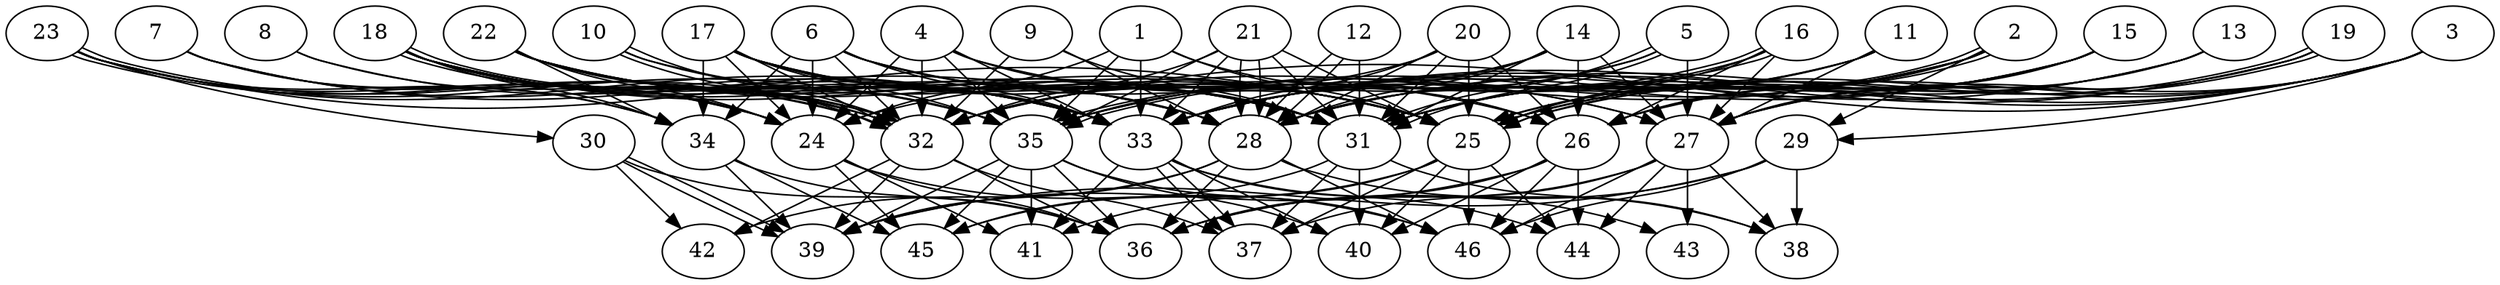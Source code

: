 // DAG (tier=3-complex, mode=compute, n=46, ccr=0.485, fat=0.819, density=0.774, regular=0.318, jump=0.342, mindata=1048576, maxdata=16777216)
// DAG automatically generated by daggen at Sun Aug 24 16:33:34 2025
// /home/ermia/Project/Environments/daggen/bin/daggen --dot --ccr 0.485 --fat 0.819 --regular 0.318 --density 0.774 --jump 0.342 --mindata 1048576 --maxdata 16777216 -n 46 
digraph G {
  1 [size="132494515214598800", alpha="0.11", expect_size="66247257607299400"]
  1 -> 24 [size ="145798713049088"]
  1 -> 25 [size ="145798713049088"]
  1 -> 26 [size ="145798713049088"]
  1 -> 33 [size ="145798713049088"]
  1 -> 35 [size ="145798713049088"]
  2 [size="40151381100884456", alpha="0.05", expect_size="20075690550442228"]
  2 -> 25 [size ="706158264320000"]
  2 -> 25 [size ="706158264320000"]
  2 -> 26 [size ="706158264320000"]
  2 -> 29 [size ="706158264320000"]
  2 -> 31 [size ="706158264320000"]
  2 -> 32 [size ="706158264320000"]
  2 -> 35 [size ="706158264320000"]
  3 [size="1581378131676889344", alpha="0.16", expect_size="790689065838444672"]
  3 -> 25 [size ="641812473577472"]
  3 -> 26 [size ="641812473577472"]
  3 -> 27 [size ="641812473577472"]
  3 -> 28 [size ="641812473577472"]
  3 -> 29 [size ="641812473577472"]
  3 -> 32 [size ="641812473577472"]
  3 -> 33 [size ="641812473577472"]
  4 [size="4211094136335368192000", alpha="0.08", expect_size="2105547068167684096000"]
  4 -> 24 [size ="2086187250483200"]
  4 -> 27 [size ="2086187250483200"]
  4 -> 31 [size ="2086187250483200"]
  4 -> 32 [size ="2086187250483200"]
  4 -> 33 [size ="2086187250483200"]
  4 -> 35 [size ="2086187250483200"]
  5 [size="3118939610089298", alpha="0.05", expect_size="1559469805044649"]
  5 -> 27 [size ="49983361384448"]
  5 -> 31 [size ="49983361384448"]
  5 -> 31 [size ="49983361384448"]
  5 -> 32 [size ="49983361384448"]
  5 -> 33 [size ="49983361384448"]
  6 [size="35098616738089504", alpha="0.12", expect_size="17549308369044752"]
  6 -> 24 [size ="1050013337649152"]
  6 -> 25 [size ="1050013337649152"]
  6 -> 27 [size ="1050013337649152"]
  6 -> 31 [size ="1050013337649152"]
  6 -> 32 [size ="1050013337649152"]
  6 -> 33 [size ="1050013337649152"]
  6 -> 34 [size ="1050013337649152"]
  7 [size="24913879701802320", alpha="0.02", expect_size="12456939850901160"]
  7 -> 24 [size ="1967798456680448"]
  7 -> 28 [size ="1967798456680448"]
  7 -> 33 [size ="1967798456680448"]
  7 -> 34 [size ="1967798456680448"]
  8 [size="2361326513635573760", alpha="0.16", expect_size="1180663256817786880"]
  8 -> 32 [size ="844069798412288"]
  8 -> 33 [size ="844069798412288"]
  9 [size="42388809421160448000", alpha="0.14", expect_size="21194404710580224000"]
  9 -> 28 [size ="97257730867200"]
  9 -> 31 [size ="97257730867200"]
  9 -> 32 [size ="97257730867200"]
  10 [size="8155956178421320", alpha="0.01", expect_size="4077978089210660"]
  10 -> 25 [size ="806793240379392"]
  10 -> 32 [size ="806793240379392"]
  10 -> 32 [size ="806793240379392"]
  10 -> 33 [size ="806793240379392"]
  11 [size="2161530210899147264", alpha="0.16", expect_size="1080765105449573632"]
  11 -> 27 [size ="1653340287008768"]
  11 -> 28 [size ="1653340287008768"]
  11 -> 31 [size ="1653340287008768"]
  11 -> 33 [size ="1653340287008768"]
  12 [size="179619989421031424000", alpha="0.08", expect_size="89809994710515712000"]
  12 -> 28 [size ="254678977740800"]
  12 -> 28 [size ="254678977740800"]
  12 -> 31 [size ="254678977740800"]
  13 [size="11916838871608844", alpha="0.19", expect_size="5958419435804422"]
  13 -> 25 [size ="259415361978368"]
  13 -> 27 [size ="259415361978368"]
  13 -> 31 [size ="259415361978368"]
  13 -> 33 [size ="259415361978368"]
  14 [size="1944797782046432", alpha="0.01", expect_size="972398891023216"]
  14 -> 24 [size ="77677243400192"]
  14 -> 26 [size ="77677243400192"]
  14 -> 27 [size ="77677243400192"]
  14 -> 28 [size ="77677243400192"]
  14 -> 31 [size ="77677243400192"]
  14 -> 35 [size ="77677243400192"]
  15 [size="10454178071738144", alpha="0.19", expect_size="5227089035869072"]
  15 -> 25 [size ="408111022080000"]
  15 -> 26 [size ="408111022080000"]
  15 -> 27 [size ="408111022080000"]
  15 -> 31 [size ="408111022080000"]
  15 -> 33 [size ="408111022080000"]
  15 -> 35 [size ="408111022080000"]
  16 [size="116754646435897540608", alpha="0.08", expect_size="58377323217948770304"]
  16 -> 25 [size ="191105316421632"]
  16 -> 26 [size ="191105316421632"]
  16 -> 27 [size ="191105316421632"]
  16 -> 28 [size ="191105316421632"]
  16 -> 35 [size ="191105316421632"]
  16 -> 35 [size ="191105316421632"]
  17 [size="25439811845240528", alpha="0.10", expect_size="12719905922620264"]
  17 -> 24 [size ="1915474220679168"]
  17 -> 25 [size ="1915474220679168"]
  17 -> 26 [size ="1915474220679168"]
  17 -> 28 [size ="1915474220679168"]
  17 -> 31 [size ="1915474220679168"]
  17 -> 32 [size ="1915474220679168"]
  17 -> 33 [size ="1915474220679168"]
  17 -> 34 [size ="1915474220679168"]
  17 -> 35 [size ="1915474220679168"]
  18 [size="33206745851066568", alpha="0.20", expect_size="16603372925533284"]
  18 -> 24 [size ="78086204817408"]
  18 -> 25 [size ="78086204817408"]
  18 -> 28 [size ="78086204817408"]
  18 -> 31 [size ="78086204817408"]
  18 -> 32 [size ="78086204817408"]
  18 -> 32 [size ="78086204817408"]
  18 -> 33 [size ="78086204817408"]
  18 -> 34 [size ="78086204817408"]
  18 -> 35 [size ="78086204817408"]
  19 [size="13076519114237368", alpha="0.13", expect_size="6538259557118684"]
  19 -> 25 [size ="396954307657728"]
  19 -> 25 [size ="396954307657728"]
  19 -> 27 [size ="396954307657728"]
  19 -> 28 [size ="396954307657728"]
  19 -> 33 [size ="396954307657728"]
  20 [size="2273507586987475861504", alpha="0.01", expect_size="1136753793493737930752"]
  20 -> 25 [size ="1383208318926848"]
  20 -> 26 [size ="1383208318926848"]
  20 -> 28 [size ="1383208318926848"]
  20 -> 31 [size ="1383208318926848"]
  20 -> 32 [size ="1383208318926848"]
  20 -> 33 [size ="1383208318926848"]
  21 [size="52525113556024688", alpha="0.17", expect_size="26262556778012344"]
  21 -> 25 [size ="1148316549120000"]
  21 -> 28 [size ="1148316549120000"]
  21 -> 28 [size ="1148316549120000"]
  21 -> 31 [size ="1148316549120000"]
  21 -> 32 [size ="1148316549120000"]
  21 -> 33 [size ="1148316549120000"]
  21 -> 35 [size ="1148316549120000"]
  22 [size="4121827284087589376", alpha="0.07", expect_size="2060913642043794688"]
  22 -> 24 [size ="2160387877240832"]
  22 -> 25 [size ="2160387877240832"]
  22 -> 28 [size ="2160387877240832"]
  22 -> 31 [size ="2160387877240832"]
  22 -> 32 [size ="2160387877240832"]
  22 -> 33 [size ="2160387877240832"]
  22 -> 34 [size ="2160387877240832"]
  22 -> 35 [size ="2160387877240832"]
  23 [size="19446054885320756", alpha="0.03", expect_size="9723027442660378"]
  23 -> 24 [size ="1782486329720832"]
  23 -> 25 [size ="1782486329720832"]
  23 -> 30 [size ="1782486329720832"]
  23 -> 32 [size ="1782486329720832"]
  23 -> 32 [size ="1782486329720832"]
  23 -> 33 [size ="1782486329720832"]
  23 -> 34 [size ="1782486329720832"]
  23 -> 35 [size ="1782486329720832"]
  24 [size="138669333937696608", alpha="0.04", expect_size="69334666968848304"]
  24 -> 36 [size ="223958125248512"]
  24 -> 41 [size ="223958125248512"]
  24 -> 45 [size ="223958125248512"]
  24 -> 46 [size ="223958125248512"]
  25 [size="259150794345101984", alpha="0.07", expect_size="129575397172550992"]
  25 -> 37 [size ="139640124211200"]
  25 -> 40 [size ="139640124211200"]
  25 -> 41 [size ="139640124211200"]
  25 -> 44 [size ="139640124211200"]
  25 -> 45 [size ="139640124211200"]
  25 -> 46 [size ="139640124211200"]
  26 [size="1001590577919483520", alpha="0.00", expect_size="500795288959741760"]
  26 -> 36 [size ="998480071884800"]
  26 -> 39 [size ="998480071884800"]
  26 -> 40 [size ="998480071884800"]
  26 -> 44 [size ="998480071884800"]
  26 -> 46 [size ="998480071884800"]
  27 [size="15024686154086612", alpha="0.09", expect_size="7512343077043306"]
  27 -> 36 [size ="1118286305558528"]
  27 -> 37 [size ="1118286305558528"]
  27 -> 38 [size ="1118286305558528"]
  27 -> 43 [size ="1118286305558528"]
  27 -> 44 [size ="1118286305558528"]
  27 -> 46 [size ="1118286305558528"]
  28 [size="140435712734614944", alpha="0.16", expect_size="70217856367307472"]
  28 -> 36 [size ="65063931084800"]
  28 -> 38 [size ="65063931084800"]
  28 -> 39 [size ="65063931084800"]
  28 -> 42 [size ="65063931084800"]
  28 -> 46 [size ="65063931084800"]
  29 [size="18679818079774904", alpha="0.08", expect_size="9339909039887452"]
  29 -> 36 [size ="487718912000000"]
  29 -> 38 [size ="487718912000000"]
  29 -> 39 [size ="487718912000000"]
  29 -> 46 [size ="487718912000000"]
  30 [size="21040668475249393664", alpha="0.20", expect_size="10520334237624696832"]
  30 -> 36 [size ="60971892604928"]
  30 -> 39 [size ="60971892604928"]
  30 -> 39 [size ="60971892604928"]
  30 -> 42 [size ="60971892604928"]
  31 [size="11751683619104114", alpha="0.17", expect_size="5875841809552057"]
  31 -> 37 [size ="819677940940800"]
  31 -> 38 [size ="819677940940800"]
  31 -> 40 [size ="819677940940800"]
  31 -> 45 [size ="819677940940800"]
  32 [size="7050286011267013", alpha="0.08", expect_size="3525143005633506"]
  32 -> 36 [size ="160123100069888"]
  32 -> 37 [size ="160123100069888"]
  32 -> 39 [size ="160123100069888"]
  32 -> 42 [size ="160123100069888"]
  33 [size="432319896329089728", alpha="0.18", expect_size="216159948164544864"]
  33 -> 37 [size ="203388310519808"]
  33 -> 37 [size ="203388310519808"]
  33 -> 40 [size ="203388310519808"]
  33 -> 41 [size ="203388310519808"]
  33 -> 43 [size ="203388310519808"]
  33 -> 44 [size ="203388310519808"]
  34 [size="22973097582275380", alpha="0.13", expect_size="11486548791137690"]
  34 -> 36 [size ="2042236892086272"]
  34 -> 39 [size ="2042236892086272"]
  34 -> 45 [size ="2042236892086272"]
  35 [size="4160513371411816", alpha="0.05", expect_size="2080256685705908"]
  35 -> 36 [size ="97314865676288"]
  35 -> 39 [size ="97314865676288"]
  35 -> 40 [size ="97314865676288"]
  35 -> 41 [size ="97314865676288"]
  35 -> 45 [size ="97314865676288"]
  35 -> 46 [size ="97314865676288"]
  36 [size="338513274786843459584", alpha="0.16", expect_size="169256637393421729792"]
  37 [size="4422373547322625", alpha="0.05", expect_size="2211186773661312"]
  38 [size="526212436953308864", alpha="0.16", expect_size="263106218476654432"]
  39 [size="67736266197623216", alpha="0.06", expect_size="33868133098811608"]
  40 [size="551837397270933", alpha="0.05", expect_size="275918698635466"]
  41 [size="15599428796089904", alpha="0.07", expect_size="7799714398044952"]
  42 [size="431485887648956608", alpha="0.14", expect_size="215742943824478304"]
  43 [size="14671665846213150", alpha="0.02", expect_size="7335832923106575"]
  44 [size="11887986413165792", alpha="0.17", expect_size="5943993206582896"]
  45 [size="2210884442372861591552", alpha="0.00", expect_size="1105442221186430795776"]
  46 [size="1315731304800000", alpha="0.04", expect_size="657865652400000"]
}